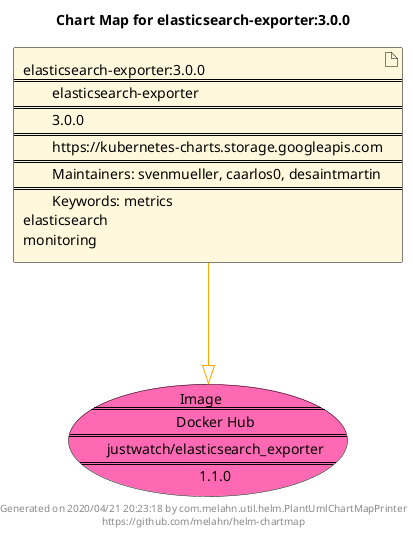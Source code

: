 @startuml
skinparam linetype ortho
skinparam backgroundColor white
skinparam usecaseBorderColor black
skinparam usecaseArrowColor LightSlateGray
skinparam artifactBorderColor black
skinparam artifactArrowColor LightSlateGray

title Chart Map for elasticsearch-exporter:3.0.0

'There is one referenced Helm Chart
artifact "elasticsearch-exporter:3.0.0\n====\n\telasticsearch-exporter\n====\n\t3.0.0\n====\n\thttps://kubernetes-charts.storage.googleapis.com\n====\n\tMaintainers: svenmueller, caarlos0, desaintmartin\n====\n\tKeywords: metrics\nelasticsearch\nmonitoring" as elasticsearch_exporter_3_0_0 #Cornsilk

'There is one referenced Docker Image
usecase "Image\n====\n\tDocker Hub\n====\n\tjustwatch/elasticsearch_exporter\n====\n\t1.1.0" as justwatch_elasticsearch_exporter_1_1_0 #HotPink

'Chart Dependencies
elasticsearch_exporter_3_0_0--[#orange]-|>justwatch_elasticsearch_exporter_1_1_0

center footer Generated on 2020/04/21 20:23:18 by com.melahn.util.helm.PlantUmlChartMapPrinter\nhttps://github.com/melahn/helm-chartmap
@enduml
